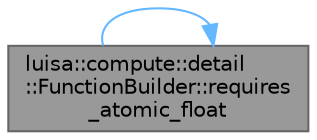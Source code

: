digraph "luisa::compute::detail::FunctionBuilder::requires_atomic_float"
{
 // LATEX_PDF_SIZE
  bgcolor="transparent";
  edge [fontname=Helvetica,fontsize=10,labelfontname=Helvetica,labelfontsize=10];
  node [fontname=Helvetica,fontsize=10,shape=box,height=0.2,width=0.4];
  rankdir="LR";
  Node1 [id="Node000001",label="luisa::compute::detail\l::FunctionBuilder::requires\l_atomic_float",height=0.2,width=0.4,color="gray40", fillcolor="grey60", style="filled", fontcolor="black",tooltip="Return if uses atomic floats."];
  Node1 -> Node1 [id="edge1_Node000001_Node000001",color="steelblue1",style="solid",tooltip=" "];
}
